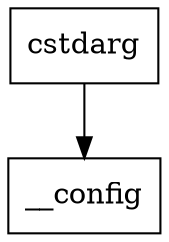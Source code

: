 digraph "dependencies" {
  header_1 [ shape="box", label="cstdarg"];
  header_2 [ shape="box", label="__config"];
  header_1 -> header_2;
}